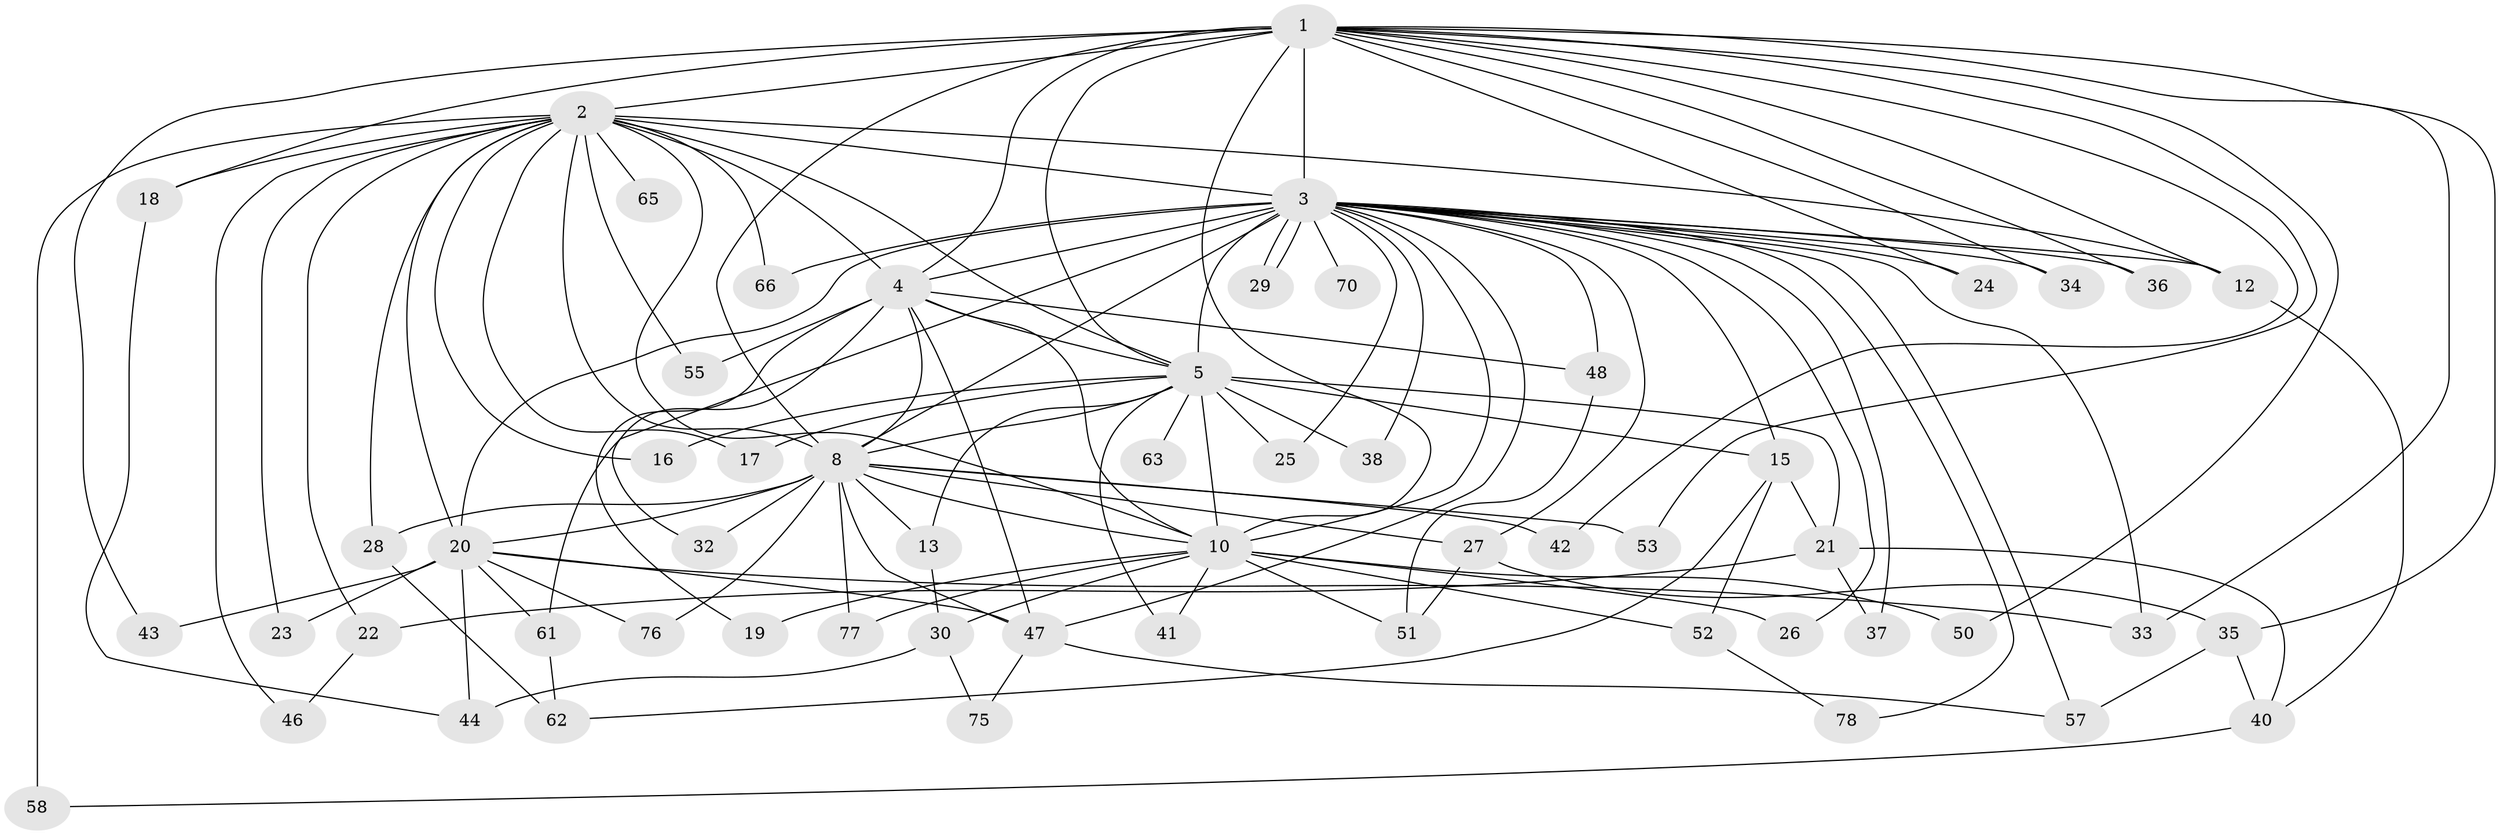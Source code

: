 // Generated by graph-tools (version 1.1) at 2025/23/03/03/25 07:23:40]
// undirected, 57 vertices, 128 edges
graph export_dot {
graph [start="1"]
  node [color=gray90,style=filled];
  1 [super="+14"];
  2 [super="+49"];
  3 [super="+7"];
  4 [super="+6"];
  5 [super="+9"];
  8 [super="+68"];
  10 [super="+11"];
  12;
  13;
  15 [super="+71"];
  16;
  17 [super="+64"];
  18;
  19;
  20 [super="+31"];
  21;
  22 [super="+39"];
  23;
  24;
  25;
  26;
  27 [super="+73"];
  28;
  29;
  30 [super="+60"];
  32 [super="+54"];
  33 [super="+45"];
  34;
  35;
  36;
  37;
  38;
  40 [super="+56"];
  41;
  42;
  43;
  44;
  46;
  47 [super="+72"];
  48;
  50;
  51 [super="+67"];
  52;
  53;
  55;
  57 [super="+69"];
  58 [super="+59"];
  61;
  62 [super="+74"];
  63;
  65;
  66;
  70;
  75;
  76;
  77;
  78;
  1 -- 2;
  1 -- 3 [weight=2];
  1 -- 4 [weight=2];
  1 -- 5 [weight=2];
  1 -- 8;
  1 -- 10 [weight=2];
  1 -- 12;
  1 -- 18;
  1 -- 24;
  1 -- 36;
  1 -- 42;
  1 -- 43;
  1 -- 50;
  1 -- 53;
  1 -- 35;
  1 -- 34;
  1 -- 33;
  2 -- 3 [weight=2];
  2 -- 4 [weight=2];
  2 -- 5 [weight=2];
  2 -- 8;
  2 -- 10;
  2 -- 16;
  2 -- 17;
  2 -- 18;
  2 -- 20;
  2 -- 22 [weight=2];
  2 -- 23;
  2 -- 28;
  2 -- 46;
  2 -- 55;
  2 -- 58 [weight=2];
  2 -- 65 [weight=2];
  2 -- 12;
  2 -- 66;
  3 -- 4 [weight=4];
  3 -- 5 [weight=4];
  3 -- 8 [weight=2];
  3 -- 10 [weight=2];
  3 -- 24;
  3 -- 26;
  3 -- 27;
  3 -- 29;
  3 -- 29;
  3 -- 57;
  3 -- 66;
  3 -- 78;
  3 -- 70;
  3 -- 12;
  3 -- 15;
  3 -- 20;
  3 -- 25;
  3 -- 33;
  3 -- 34;
  3 -- 36;
  3 -- 37;
  3 -- 38;
  3 -- 48;
  3 -- 61;
  3 -- 47;
  4 -- 5 [weight=4];
  4 -- 8 [weight=2];
  4 -- 10 [weight=3];
  4 -- 32;
  4 -- 47;
  4 -- 48;
  4 -- 55;
  4 -- 19;
  5 -- 8 [weight=2];
  5 -- 10 [weight=2];
  5 -- 13;
  5 -- 15;
  5 -- 38;
  5 -- 41;
  5 -- 16;
  5 -- 17 [weight=2];
  5 -- 21;
  5 -- 25;
  5 -- 63;
  8 -- 10;
  8 -- 13;
  8 -- 27;
  8 -- 28;
  8 -- 32 [weight=2];
  8 -- 42;
  8 -- 53;
  8 -- 76;
  8 -- 77;
  8 -- 47;
  8 -- 20;
  10 -- 19;
  10 -- 41;
  10 -- 50;
  10 -- 51;
  10 -- 52;
  10 -- 26;
  10 -- 77;
  10 -- 30;
  12 -- 40;
  13 -- 30;
  15 -- 52;
  15 -- 62;
  15 -- 21;
  18 -- 44;
  20 -- 23;
  20 -- 43;
  20 -- 61;
  20 -- 76;
  20 -- 33;
  20 -- 44;
  20 -- 47;
  21 -- 22;
  21 -- 37;
  21 -- 40;
  22 -- 46;
  27 -- 35 [weight=2];
  27 -- 51;
  28 -- 62;
  30 -- 75;
  30 -- 44;
  35 -- 40;
  35 -- 57;
  40 -- 58;
  47 -- 57;
  47 -- 75;
  48 -- 51;
  52 -- 78;
  61 -- 62;
}
